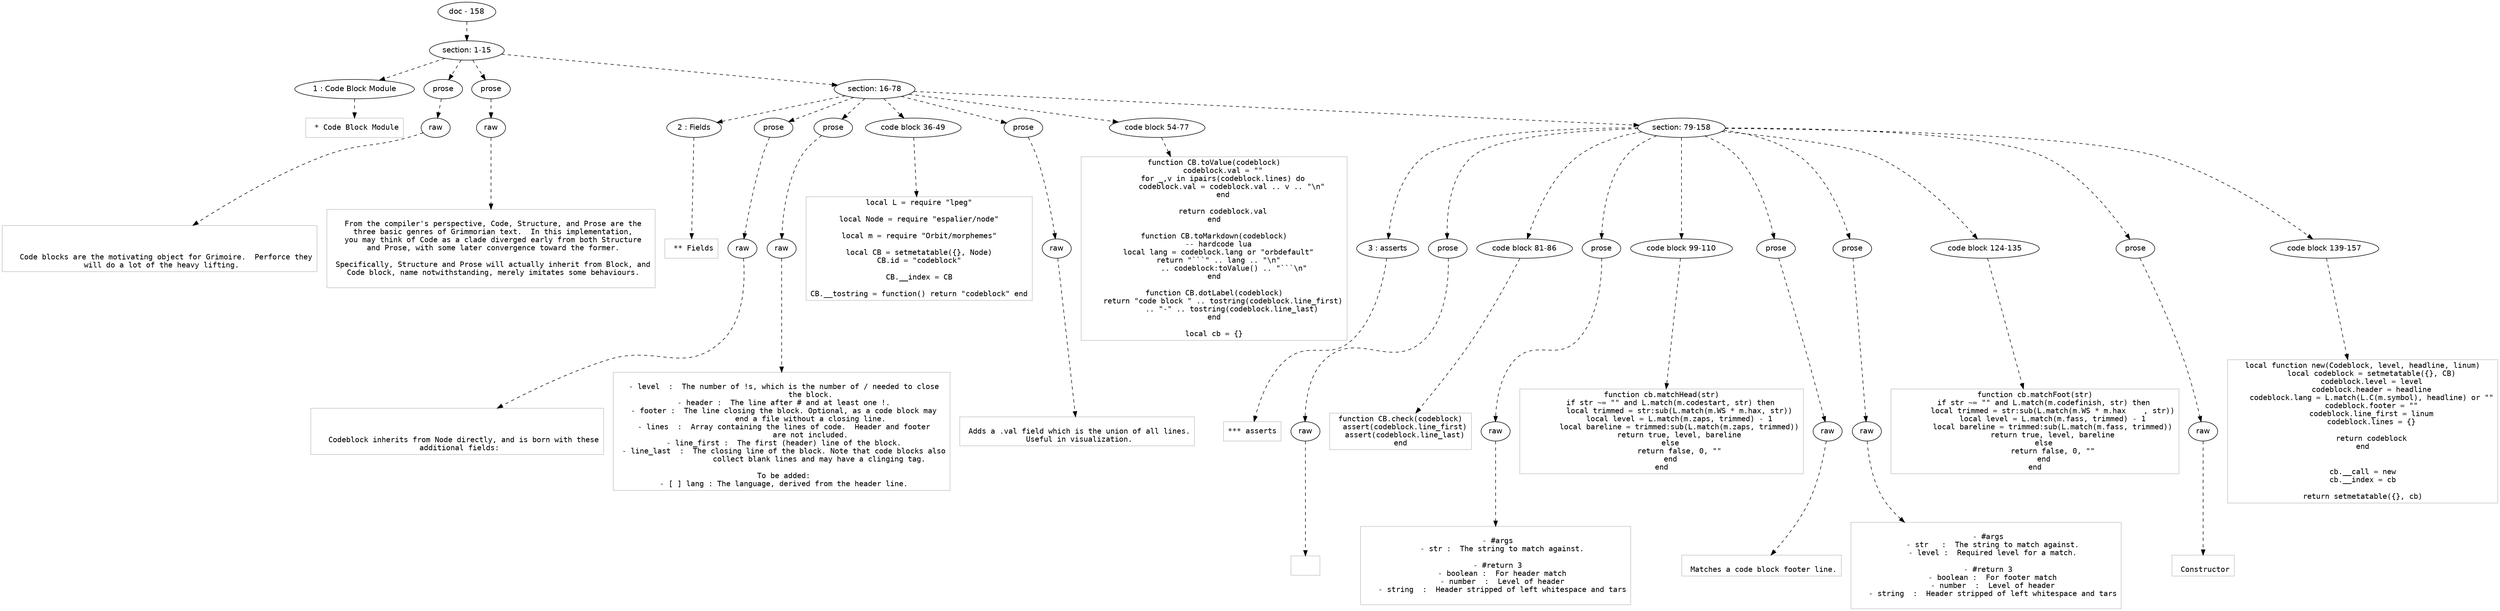 digraph lpegNode {

node [fontname=Helvetica]
edge [style=dashed]

doc_0 [label="doc - 158"]


doc_0 -> { section_1}
{rank=same; section_1}

section_1 [label="section: 1-15"]


// END RANK doc_0

section_1 -> { header_2 prose_3 prose_4 section_5}
{rank=same; header_2 prose_3 prose_4 section_5}

header_2 [label="1 : Code Block Module"]

prose_3 [label="prose"]

prose_4 [label="prose"]

section_5 [label="section: 16-78"]


// END RANK section_1

header_2 -> leaf_6
leaf_6  [color=Gray,shape=rectangle,fontname=Inconsolata,label=" * Code Block Module"]
// END RANK header_2

prose_3 -> { raw_7}
{rank=same; raw_7}

raw_7 [label="raw"]


// END RANK prose_3

raw_7 -> leaf_8
leaf_8  [color=Gray,shape=rectangle,fontname=Inconsolata,label="


   Code blocks are the motivating object for Grimoire.  Perforce they
 will do a lot of the heavy lifting.
"]
// END RANK raw_7

prose_4 -> { raw_9}
{rank=same; raw_9}

raw_9 [label="raw"]


// END RANK prose_4

raw_9 -> leaf_10
leaf_10  [color=Gray,shape=rectangle,fontname=Inconsolata,label="
 From the compiler's perspective, Code, Structure, and Prose are the
 three basic genres of Grimmorian text.  In this implementation,
 you may think of Code as a clade diverged early from both Structure
 and Prose, with some later convergence toward the former.

 Specifically, Structure and Prose will actually inherit from Block, and
 Code block, name notwithstanding, merely imitates some behaviours.

"]
// END RANK raw_9

section_5 -> { header_11 prose_12 prose_13 codeblock_14 prose_15 codeblock_16 section_17}
{rank=same; header_11 prose_12 prose_13 codeblock_14 prose_15 codeblock_16 section_17}

header_11 [label="2 : Fields"]

prose_12 [label="prose"]

prose_13 [label="prose"]

codeblock_14 [label="code block 36-49"]

prose_15 [label="prose"]

codeblock_16 [label="code block 54-77"]

section_17 [label="section: 79-158"]


// END RANK section_5

header_11 -> leaf_18
leaf_18  [color=Gray,shape=rectangle,fontname=Inconsolata,label=" ** Fields"]
// END RANK header_11

prose_12 -> { raw_19}
{rank=same; raw_19}

raw_19 [label="raw"]


// END RANK prose_12

raw_19 -> leaf_20
leaf_20  [color=Gray,shape=rectangle,fontname=Inconsolata,label="


   Codeblock inherits from Node directly, and is born with these
 additional fields:
"]
// END RANK raw_19

prose_13 -> { raw_21}
{rank=same; raw_21}

raw_21 [label="raw"]


// END RANK prose_13

raw_21 -> leaf_22
leaf_22  [color=Gray,shape=rectangle,fontname=Inconsolata,label="
 - level  :  The number of !s, which is the number of / needed to close
             the block.
 - header :  The line after # and at least one !.
 - footer :  The line closing the block. Optional, as a code block may
             end a file without a closing line.
 - lines  :  Array containing the lines of code.  Header and footer
             are not included.
 - line_first :  The first (header) line of the block.
 - line_last  :  The closing line of the block. Note that code blocks also
                 collect blank lines and may have a clinging tag.

 To be added:
 - [ ] lang : The language, derived from the header line.
"]
// END RANK raw_21

codeblock_14 -> leaf_23
leaf_23  [color=Gray,shape=rectangle,fontname=Inconsolata,label="local L = require \"lpeg\"

local Node = require \"espalier/node\"

local m = require \"Orbit/morphemes\"

local CB = setmetatable({}, Node)
CB.id = \"codeblock\"

CB.__index = CB

CB.__tostring = function() return \"codeblock\" end"]
// END RANK codeblock_14

prose_15 -> { raw_24}
{rank=same; raw_24}

raw_24 [label="raw"]


// END RANK prose_15

raw_24 -> leaf_25
leaf_25  [color=Gray,shape=rectangle,fontname=Inconsolata,label="
 Adds a .val field which is the union of all lines.
 Useful in visualization.
"]
// END RANK raw_24

codeblock_16 -> leaf_26
leaf_26  [color=Gray,shape=rectangle,fontname=Inconsolata,label="function CB.toValue(codeblock)
    codeblock.val = \"\"
    for _,v in ipairs(codeblock.lines) do
        codeblock.val = codeblock.val .. v .. \"\\n\"
    end

    return codeblock.val
end

function CB.toMarkdown(codeblock)
  -- hardcode lua
  local lang = codeblock.lang or \"orbdefault\"
  return \"```\" .. lang .. \"\\n\"
         .. codeblock:toValue() .. \"```\\n\"
end

function CB.dotLabel(codeblock)
    return \"code block \" .. tostring(codeblock.line_first)
        .. \"-\" .. tostring(codeblock.line_last)
end

local cb = {}"]
// END RANK codeblock_16

section_17 -> { header_27 prose_28 codeblock_29 prose_30 codeblock_31 prose_32 prose_33 codeblock_34 prose_35 codeblock_36}
{rank=same; header_27 prose_28 codeblock_29 prose_30 codeblock_31 prose_32 prose_33 codeblock_34 prose_35 codeblock_36}

header_27 [label="3 : asserts"]

prose_28 [label="prose"]

codeblock_29 [label="code block 81-86"]

prose_30 [label="prose"]

codeblock_31 [label="code block 99-110"]

prose_32 [label="prose"]

prose_33 [label="prose"]

codeblock_34 [label="code block 124-135"]

prose_35 [label="prose"]

codeblock_36 [label="code block 139-157"]


// END RANK section_17

header_27 -> leaf_37
leaf_37  [color=Gray,shape=rectangle,fontname=Inconsolata,label="*** asserts"]
// END RANK header_27

prose_28 -> { raw_38}
{rank=same; raw_38}

raw_38 [label="raw"]


// END RANK prose_28

raw_38 -> leaf_39
leaf_39  [color=Gray,shape=rectangle,fontname=Inconsolata,label="
"]
// END RANK raw_38

codeblock_29 -> leaf_40
leaf_40  [color=Gray,shape=rectangle,fontname=Inconsolata,label="function CB.check(codeblock)
  assert(codeblock.line_first)
  assert(codeblock.line_last)
end"]
// END RANK codeblock_29

prose_30 -> { raw_41}
{rank=same; raw_41}

raw_41 [label="raw"]


// END RANK prose_30

raw_41 -> leaf_42
leaf_42  [color=Gray,shape=rectangle,fontname=Inconsolata,label="
 - #args
   - str :  The string to match against.

 - #return 3
   - boolean :  For header match
   - number  :  Level of header
   - string  :  Header stripped of left whitespace and tars

"]
// END RANK raw_41

codeblock_31 -> leaf_43
leaf_43  [color=Gray,shape=rectangle,fontname=Inconsolata,label="function cb.matchHead(str)
    if str ~= \"\" and L.match(m.codestart, str) then
        local trimmed = str:sub(L.match(m.WS * m.hax, str))
        local level = L.match(m.zaps, trimmed) - 1
        local bareline = trimmed:sub(L.match(m.zaps, trimmed))
        return true, level, bareline
    else
        return false, 0, \"\"
    end
end"]
// END RANK codeblock_31

prose_32 -> { raw_44}
{rank=same; raw_44}

raw_44 [label="raw"]


// END RANK prose_32

raw_44 -> leaf_45
leaf_45  [color=Gray,shape=rectangle,fontname=Inconsolata,label="
 Matches a code block footer line.
"]
// END RANK raw_44

prose_33 -> { raw_46}
{rank=same; raw_46}

raw_46 [label="raw"]


// END RANK prose_33

raw_46 -> leaf_47
leaf_47  [color=Gray,shape=rectangle,fontname=Inconsolata,label="
 - #args
   - str   :  The string to match against.
   - level :  Required level for a match.

 - #return 3
   - boolean :  For footer match
   - number  :  Level of header
   - string  :  Header stripped of left whitespace and tars

"]
// END RANK raw_46

codeblock_34 -> leaf_48
leaf_48  [color=Gray,shape=rectangle,fontname=Inconsolata,label="function cb.matchFoot(str)
    if str ~= \"\" and L.match(m.codefinish, str) then
        local trimmed = str:sub(L.match(m.WS * m.hax    , str))
        local level = L.match(m.fass, trimmed) - 1
        local bareline = trimmed:sub(L.match(m.fass, trimmed))
        return true, level, bareline
    else
        return false, 0, \"\"
    end
end"]
// END RANK codeblock_34

prose_35 -> { raw_49}
{rank=same; raw_49}

raw_49 [label="raw"]


// END RANK prose_35

raw_49 -> leaf_50
leaf_50  [color=Gray,shape=rectangle,fontname=Inconsolata,label="
 Constructor
"]
// END RANK raw_49

codeblock_36 -> leaf_51
leaf_51  [color=Gray,shape=rectangle,fontname=Inconsolata,label="local function new(Codeblock, level, headline, linum)
    local codeblock = setmetatable({}, CB)
    codeblock.level = level
    codeblock.header = headline
    codeblock.lang = L.match(L.C(m.symbol), headline) or \"\"
    codeblock.footer = \"\"
    codeblock.line_first = linum
    codeblock.lines = {}

    return codeblock
end


cb.__call = new
cb.__index = cb

return setmetatable({}, cb)"]
// END RANK codeblock_36


}
